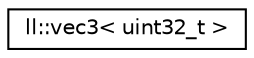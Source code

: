 digraph "Graphical Class Hierarchy"
{
 // LATEX_PDF_SIZE
  edge [fontname="Helvetica",fontsize="10",labelfontname="Helvetica",labelfontsize="10"];
  node [fontname="Helvetica",fontsize="10",shape=record];
  rankdir="LR";
  Node0 [label="ll::vec3\< uint32_t \>",height=0.2,width=0.4,color="black", fillcolor="white", style="filled",URL="$d9/d56/structll_1_1vec3.html",tooltip=" "];
}
